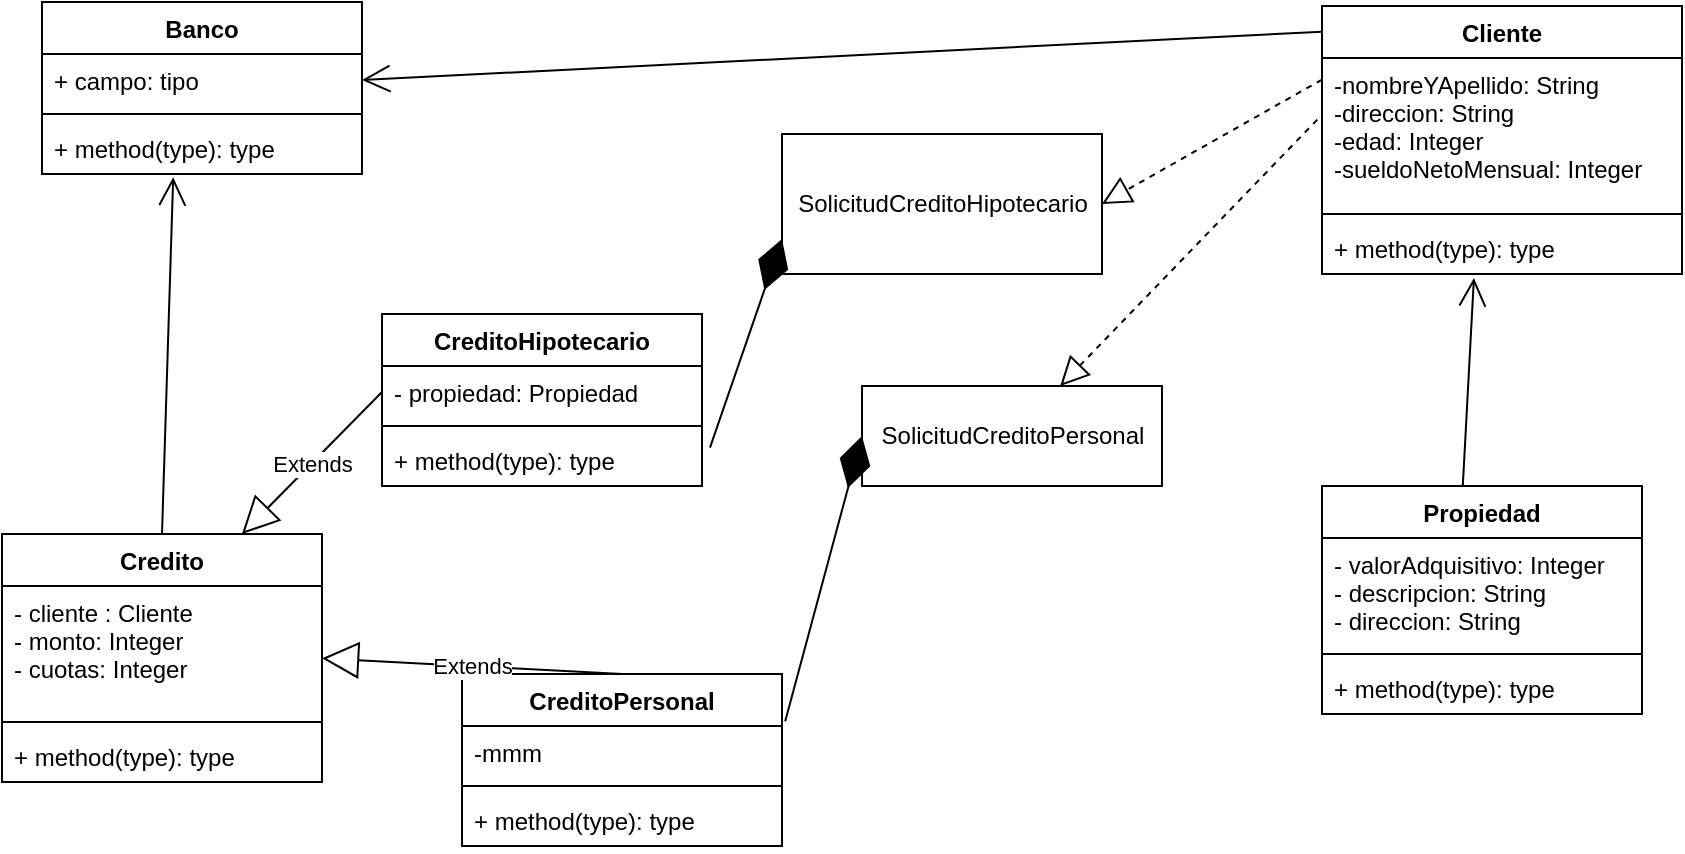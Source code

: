 <mxfile version="13.8.9-1" type="device"><diagram id="slZAR-kA22Cjzs6A2P8e" name="Page-1"><mxGraphModel dx="1278" dy="1749" grid="1" gridSize="10" guides="1" tooltips="1" connect="1" arrows="1" fold="1" page="1" pageScale="1" pageWidth="827" pageHeight="1169" math="0" shadow="0"><root><mxCell id="0"/><mxCell id="1" parent="0"/><mxCell id="Ca6ma-bu4UqXkZe7WsaU-1" value="Cliente" style="swimlane;fontStyle=1;align=center;verticalAlign=top;childLayout=stackLayout;horizontal=1;startSize=26;horizontalStack=0;resizeParent=1;resizeParentMax=0;resizeLast=0;collapsible=1;marginBottom=0;" parent="1" vertex="1"><mxGeometry x="690" y="-274" width="180" height="134" as="geometry"/></mxCell><mxCell id="Ca6ma-bu4UqXkZe7WsaU-2" value="-nombreYApellido: String&#10;-direccion: String&#10;-edad: Integer&#10;-sueldoNetoMensual: Integer&#10;" style="text;strokeColor=none;fillColor=none;align=left;verticalAlign=top;spacingLeft=4;spacingRight=4;overflow=hidden;rotatable=0;points=[[0,0.5],[1,0.5]];portConstraint=eastwest;" parent="Ca6ma-bu4UqXkZe7WsaU-1" vertex="1"><mxGeometry y="26" width="180" height="74" as="geometry"/></mxCell><mxCell id="Ca6ma-bu4UqXkZe7WsaU-3" value="" style="line;strokeWidth=1;fillColor=none;align=left;verticalAlign=middle;spacingTop=-1;spacingLeft=3;spacingRight=3;rotatable=0;labelPosition=right;points=[];portConstraint=eastwest;" parent="Ca6ma-bu4UqXkZe7WsaU-1" vertex="1"><mxGeometry y="100" width="180" height="8" as="geometry"/></mxCell><mxCell id="Ca6ma-bu4UqXkZe7WsaU-4" value="+ method(type): type" style="text;strokeColor=none;fillColor=none;align=left;verticalAlign=top;spacingLeft=4;spacingRight=4;overflow=hidden;rotatable=0;points=[[0,0.5],[1,0.5]];portConstraint=eastwest;" parent="Ca6ma-bu4UqXkZe7WsaU-1" vertex="1"><mxGeometry y="108" width="180" height="26" as="geometry"/></mxCell><mxCell id="Ca6ma-bu4UqXkZe7WsaU-5" value="Banco" style="swimlane;fontStyle=1;align=center;verticalAlign=top;childLayout=stackLayout;horizontal=1;startSize=26;horizontalStack=0;resizeParent=1;resizeParentMax=0;resizeLast=0;collapsible=1;marginBottom=0;" parent="1" vertex="1"><mxGeometry x="50" y="-276" width="160" height="86" as="geometry"/></mxCell><mxCell id="Ca6ma-bu4UqXkZe7WsaU-6" value="+ campo: tipo" style="text;strokeColor=none;fillColor=none;align=left;verticalAlign=top;spacingLeft=4;spacingRight=4;overflow=hidden;rotatable=0;points=[[0,0.5],[1,0.5]];portConstraint=eastwest;" parent="Ca6ma-bu4UqXkZe7WsaU-5" vertex="1"><mxGeometry y="26" width="160" height="26" as="geometry"/></mxCell><mxCell id="Ca6ma-bu4UqXkZe7WsaU-7" value="" style="line;strokeWidth=1;fillColor=none;align=left;verticalAlign=middle;spacingTop=-1;spacingLeft=3;spacingRight=3;rotatable=0;labelPosition=right;points=[];portConstraint=eastwest;" parent="Ca6ma-bu4UqXkZe7WsaU-5" vertex="1"><mxGeometry y="52" width="160" height="8" as="geometry"/></mxCell><mxCell id="Ca6ma-bu4UqXkZe7WsaU-8" value="+ method(type): type" style="text;strokeColor=none;fillColor=none;align=left;verticalAlign=top;spacingLeft=4;spacingRight=4;overflow=hidden;rotatable=0;points=[[0,0.5],[1,0.5]];portConstraint=eastwest;" parent="Ca6ma-bu4UqXkZe7WsaU-5" vertex="1"><mxGeometry y="60" width="160" height="26" as="geometry"/></mxCell><mxCell id="tv564eNe-FdF8DL-zRxH-1" value="Propiedad" style="swimlane;fontStyle=1;align=center;verticalAlign=top;childLayout=stackLayout;horizontal=1;startSize=26;horizontalStack=0;resizeParent=1;resizeParentMax=0;resizeLast=0;collapsible=1;marginBottom=0;" parent="1" vertex="1"><mxGeometry x="690" y="-34" width="160" height="114" as="geometry"/></mxCell><mxCell id="tv564eNe-FdF8DL-zRxH-2" value="- valorAdquisitivo: Integer&#10;- descripcion: String&#10;- direccion: String &#10;&#10;&#10;" style="text;strokeColor=none;fillColor=none;align=left;verticalAlign=top;spacingLeft=4;spacingRight=4;overflow=hidden;rotatable=0;points=[[0,0.5],[1,0.5]];portConstraint=eastwest;" parent="tv564eNe-FdF8DL-zRxH-1" vertex="1"><mxGeometry y="26" width="160" height="54" as="geometry"/></mxCell><mxCell id="tv564eNe-FdF8DL-zRxH-3" value="" style="line;strokeWidth=1;fillColor=none;align=left;verticalAlign=middle;spacingTop=-1;spacingLeft=3;spacingRight=3;rotatable=0;labelPosition=right;points=[];portConstraint=eastwest;" parent="tv564eNe-FdF8DL-zRxH-1" vertex="1"><mxGeometry y="80" width="160" height="8" as="geometry"/></mxCell><mxCell id="tv564eNe-FdF8DL-zRxH-4" value="+ method(type): type" style="text;strokeColor=none;fillColor=none;align=left;verticalAlign=top;spacingLeft=4;spacingRight=4;overflow=hidden;rotatable=0;points=[[0,0.5],[1,0.5]];portConstraint=eastwest;" parent="tv564eNe-FdF8DL-zRxH-1" vertex="1"><mxGeometry y="88" width="160" height="26" as="geometry"/></mxCell><mxCell id="tv564eNe-FdF8DL-zRxH-5" value="Credito" style="swimlane;fontStyle=1;align=center;verticalAlign=top;childLayout=stackLayout;horizontal=1;startSize=26;horizontalStack=0;resizeParent=1;resizeParentMax=0;resizeLast=0;collapsible=1;marginBottom=0;" parent="1" vertex="1"><mxGeometry x="30" y="-10" width="160" height="124" as="geometry"/></mxCell><mxCell id="tv564eNe-FdF8DL-zRxH-6" value="- cliente : Cliente&#10;- monto: Integer &#10;- cuotas: Integer&#10;" style="text;strokeColor=none;fillColor=none;align=left;verticalAlign=top;spacingLeft=4;spacingRight=4;overflow=hidden;rotatable=0;points=[[0,0.5],[1,0.5]];portConstraint=eastwest;" parent="tv564eNe-FdF8DL-zRxH-5" vertex="1"><mxGeometry y="26" width="160" height="64" as="geometry"/></mxCell><mxCell id="tv564eNe-FdF8DL-zRxH-7" value="" style="line;strokeWidth=1;fillColor=none;align=left;verticalAlign=middle;spacingTop=-1;spacingLeft=3;spacingRight=3;rotatable=0;labelPosition=right;points=[];portConstraint=eastwest;" parent="tv564eNe-FdF8DL-zRxH-5" vertex="1"><mxGeometry y="90" width="160" height="8" as="geometry"/></mxCell><mxCell id="tv564eNe-FdF8DL-zRxH-8" value="+ method(type): type" style="text;strokeColor=none;fillColor=none;align=left;verticalAlign=top;spacingLeft=4;spacingRight=4;overflow=hidden;rotatable=0;points=[[0,0.5],[1,0.5]];portConstraint=eastwest;" parent="tv564eNe-FdF8DL-zRxH-5" vertex="1"><mxGeometry y="98" width="160" height="26" as="geometry"/></mxCell><mxCell id="tv564eNe-FdF8DL-zRxH-9" value="CreditoPersonal" style="swimlane;fontStyle=1;align=center;verticalAlign=top;childLayout=stackLayout;horizontal=1;startSize=26;horizontalStack=0;resizeParent=1;resizeParentMax=0;resizeLast=0;collapsible=1;marginBottom=0;" parent="1" vertex="1"><mxGeometry x="260" y="60" width="160" height="86" as="geometry"/></mxCell><mxCell id="tv564eNe-FdF8DL-zRxH-10" value="-mmm" style="text;strokeColor=none;fillColor=none;align=left;verticalAlign=top;spacingLeft=4;spacingRight=4;overflow=hidden;rotatable=0;points=[[0,0.5],[1,0.5]];portConstraint=eastwest;" parent="tv564eNe-FdF8DL-zRxH-9" vertex="1"><mxGeometry y="26" width="160" height="26" as="geometry"/></mxCell><mxCell id="tv564eNe-FdF8DL-zRxH-11" value="" style="line;strokeWidth=1;fillColor=none;align=left;verticalAlign=middle;spacingTop=-1;spacingLeft=3;spacingRight=3;rotatable=0;labelPosition=right;points=[];portConstraint=eastwest;" parent="tv564eNe-FdF8DL-zRxH-9" vertex="1"><mxGeometry y="52" width="160" height="8" as="geometry"/></mxCell><mxCell id="tv564eNe-FdF8DL-zRxH-12" value="+ method(type): type" style="text;strokeColor=none;fillColor=none;align=left;verticalAlign=top;spacingLeft=4;spacingRight=4;overflow=hidden;rotatable=0;points=[[0,0.5],[1,0.5]];portConstraint=eastwest;" parent="tv564eNe-FdF8DL-zRxH-9" vertex="1"><mxGeometry y="60" width="160" height="26" as="geometry"/></mxCell><mxCell id="tv564eNe-FdF8DL-zRxH-13" value="CreditoHipotecario" style="swimlane;fontStyle=1;align=center;verticalAlign=top;childLayout=stackLayout;horizontal=1;startSize=26;horizontalStack=0;resizeParent=1;resizeParentMax=0;resizeLast=0;collapsible=1;marginBottom=0;" parent="1" vertex="1"><mxGeometry x="220" y="-120" width="160" height="86" as="geometry"/></mxCell><mxCell id="tv564eNe-FdF8DL-zRxH-14" value="- propiedad: Propiedad" style="text;strokeColor=none;fillColor=none;align=left;verticalAlign=top;spacingLeft=4;spacingRight=4;overflow=hidden;rotatable=0;points=[[0,0.5],[1,0.5]];portConstraint=eastwest;" parent="tv564eNe-FdF8DL-zRxH-13" vertex="1"><mxGeometry y="26" width="160" height="26" as="geometry"/></mxCell><mxCell id="tv564eNe-FdF8DL-zRxH-15" value="" style="line;strokeWidth=1;fillColor=none;align=left;verticalAlign=middle;spacingTop=-1;spacingLeft=3;spacingRight=3;rotatable=0;labelPosition=right;points=[];portConstraint=eastwest;" parent="tv564eNe-FdF8DL-zRxH-13" vertex="1"><mxGeometry y="52" width="160" height="8" as="geometry"/></mxCell><mxCell id="tv564eNe-FdF8DL-zRxH-16" value="+ method(type): type" style="text;strokeColor=none;fillColor=none;align=left;verticalAlign=top;spacingLeft=4;spacingRight=4;overflow=hidden;rotatable=0;points=[[0,0.5],[1,0.5]];portConstraint=eastwest;" parent="tv564eNe-FdF8DL-zRxH-13" vertex="1"><mxGeometry y="60" width="160" height="26" as="geometry"/></mxCell><mxCell id="tv564eNe-FdF8DL-zRxH-17" value="&lt;font style=&quot;vertical-align: inherit&quot;&gt;&lt;font style=&quot;vertical-align: inherit&quot;&gt;SolicitudCreditoPersonal&lt;/font&gt;&lt;/font&gt;" style="html=1;" parent="1" vertex="1"><mxGeometry x="460" y="-84" width="150" height="50" as="geometry"/></mxCell><mxCell id="tv564eNe-FdF8DL-zRxH-18" value="&lt;font style=&quot;vertical-align: inherit&quot;&gt;&lt;font style=&quot;vertical-align: inherit&quot;&gt;SolicitudCreditoHipotecario&lt;/font&gt;&lt;/font&gt;" style="html=1;" parent="1" vertex="1"><mxGeometry x="420" y="-210" width="160" height="70" as="geometry"/></mxCell><mxCell id="tv564eNe-FdF8DL-zRxH-19" value="Extends" style="endArrow=block;endSize=16;endFill=0;html=1;exitX=0.5;exitY=0;exitDx=0;exitDy=0;" parent="1" source="tv564eNe-FdF8DL-zRxH-9" target="tv564eNe-FdF8DL-zRxH-6" edge="1"><mxGeometry width="160" relative="1" as="geometry"><mxPoint x="210" y="360" as="sourcePoint"/><mxPoint x="370" y="360" as="targetPoint"/></mxGeometry></mxCell><mxCell id="tv564eNe-FdF8DL-zRxH-20" value="Extends" style="endArrow=block;endSize=16;endFill=0;html=1;exitX=0;exitY=0.5;exitDx=0;exitDy=0;entryX=0.75;entryY=0;entryDx=0;entryDy=0;" parent="1" source="tv564eNe-FdF8DL-zRxH-14" target="tv564eNe-FdF8DL-zRxH-5" edge="1"><mxGeometry width="160" relative="1" as="geometry"><mxPoint x="330" y="300" as="sourcePoint"/><mxPoint x="490" y="300" as="targetPoint"/></mxGeometry></mxCell><mxCell id="tv564eNe-FdF8DL-zRxH-29" value="" style="endArrow=open;endFill=1;endSize=12;html=1;entryX=0.41;entryY=1.062;entryDx=0;entryDy=0;entryPerimeter=0;exitX=0.5;exitY=0;exitDx=0;exitDy=0;" parent="1" source="tv564eNe-FdF8DL-zRxH-5" target="Ca6ma-bu4UqXkZe7WsaU-8" edge="1"><mxGeometry width="160" relative="1" as="geometry"><mxPoint x="116" y="-20" as="sourcePoint"/><mxPoint x="530" y="-30" as="targetPoint"/></mxGeometry></mxCell><mxCell id="tv564eNe-FdF8DL-zRxH-30" value="" style="endArrow=open;endFill=1;endSize=12;html=1;entryX=0.422;entryY=1.077;entryDx=0;entryDy=0;entryPerimeter=0;exitX=0.44;exitY=0;exitDx=0;exitDy=0;exitPerimeter=0;" parent="1" source="tv564eNe-FdF8DL-zRxH-1" target="Ca6ma-bu4UqXkZe7WsaU-4" edge="1"><mxGeometry width="160" relative="1" as="geometry"><mxPoint x="370" y="-30" as="sourcePoint"/><mxPoint x="530" y="-30" as="targetPoint"/></mxGeometry></mxCell><mxCell id="tv564eNe-FdF8DL-zRxH-31" value="" style="endArrow=block;dashed=1;endFill=0;endSize=12;html=1;entryX=1;entryY=0.5;entryDx=0;entryDy=0;exitX=0;exitY=0.146;exitDx=0;exitDy=0;exitPerimeter=0;" parent="1" source="Ca6ma-bu4UqXkZe7WsaU-2" target="tv564eNe-FdF8DL-zRxH-18" edge="1"><mxGeometry width="160" relative="1" as="geometry"><mxPoint x="710" y="20" as="sourcePoint"/><mxPoint x="540" y="10" as="targetPoint"/></mxGeometry></mxCell><mxCell id="tv564eNe-FdF8DL-zRxH-32" value="" style="endArrow=block;dashed=1;endFill=0;endSize=12;html=1;exitX=-0.013;exitY=0.416;exitDx=0;exitDy=0;exitPerimeter=0;" parent="1" source="Ca6ma-bu4UqXkZe7WsaU-2" target="tv564eNe-FdF8DL-zRxH-17" edge="1"><mxGeometry width="160" relative="1" as="geometry"><mxPoint x="380" y="10" as="sourcePoint"/><mxPoint x="540" y="10" as="targetPoint"/></mxGeometry></mxCell><mxCell id="2kY_hJYVDI4SnzcnPLWH-1" value="" style="endArrow=diamondThin;endFill=1;endSize=24;html=1;exitX=1.025;exitY=0.262;exitDx=0;exitDy=0;exitPerimeter=0;entryX=0;entryY=0.75;entryDx=0;entryDy=0;" parent="1" source="tv564eNe-FdF8DL-zRxH-16" target="tv564eNe-FdF8DL-zRxH-18" edge="1"><mxGeometry width="160" relative="1" as="geometry"><mxPoint x="530" y="-30" as="sourcePoint"/><mxPoint x="690" y="-30" as="targetPoint"/></mxGeometry></mxCell><mxCell id="2kY_hJYVDI4SnzcnPLWH-2" value="" style="endArrow=diamondThin;endFill=1;endSize=24;html=1;exitX=1.01;exitY=-0.092;exitDx=0;exitDy=0;exitPerimeter=0;entryX=0;entryY=0.5;entryDx=0;entryDy=0;" parent="1" source="tv564eNe-FdF8DL-zRxH-10" target="tv564eNe-FdF8DL-zRxH-17" edge="1"><mxGeometry width="160" relative="1" as="geometry"><mxPoint x="530" y="-30" as="sourcePoint"/><mxPoint x="690" y="-30" as="targetPoint"/></mxGeometry></mxCell><mxCell id="2kY_hJYVDI4SnzcnPLWH-3" value="" style="endArrow=open;endFill=1;endSize=12;html=1;entryX=1;entryY=0.5;entryDx=0;entryDy=0;exitX=0;exitY=0.096;exitDx=0;exitDy=0;exitPerimeter=0;" parent="1" source="Ca6ma-bu4UqXkZe7WsaU-1" target="Ca6ma-bu4UqXkZe7WsaU-6" edge="1"><mxGeometry width="160" relative="1" as="geometry"><mxPoint x="530" y="-30" as="sourcePoint"/><mxPoint x="690" y="-30" as="targetPoint"/></mxGeometry></mxCell></root></mxGraphModel></diagram></mxfile>